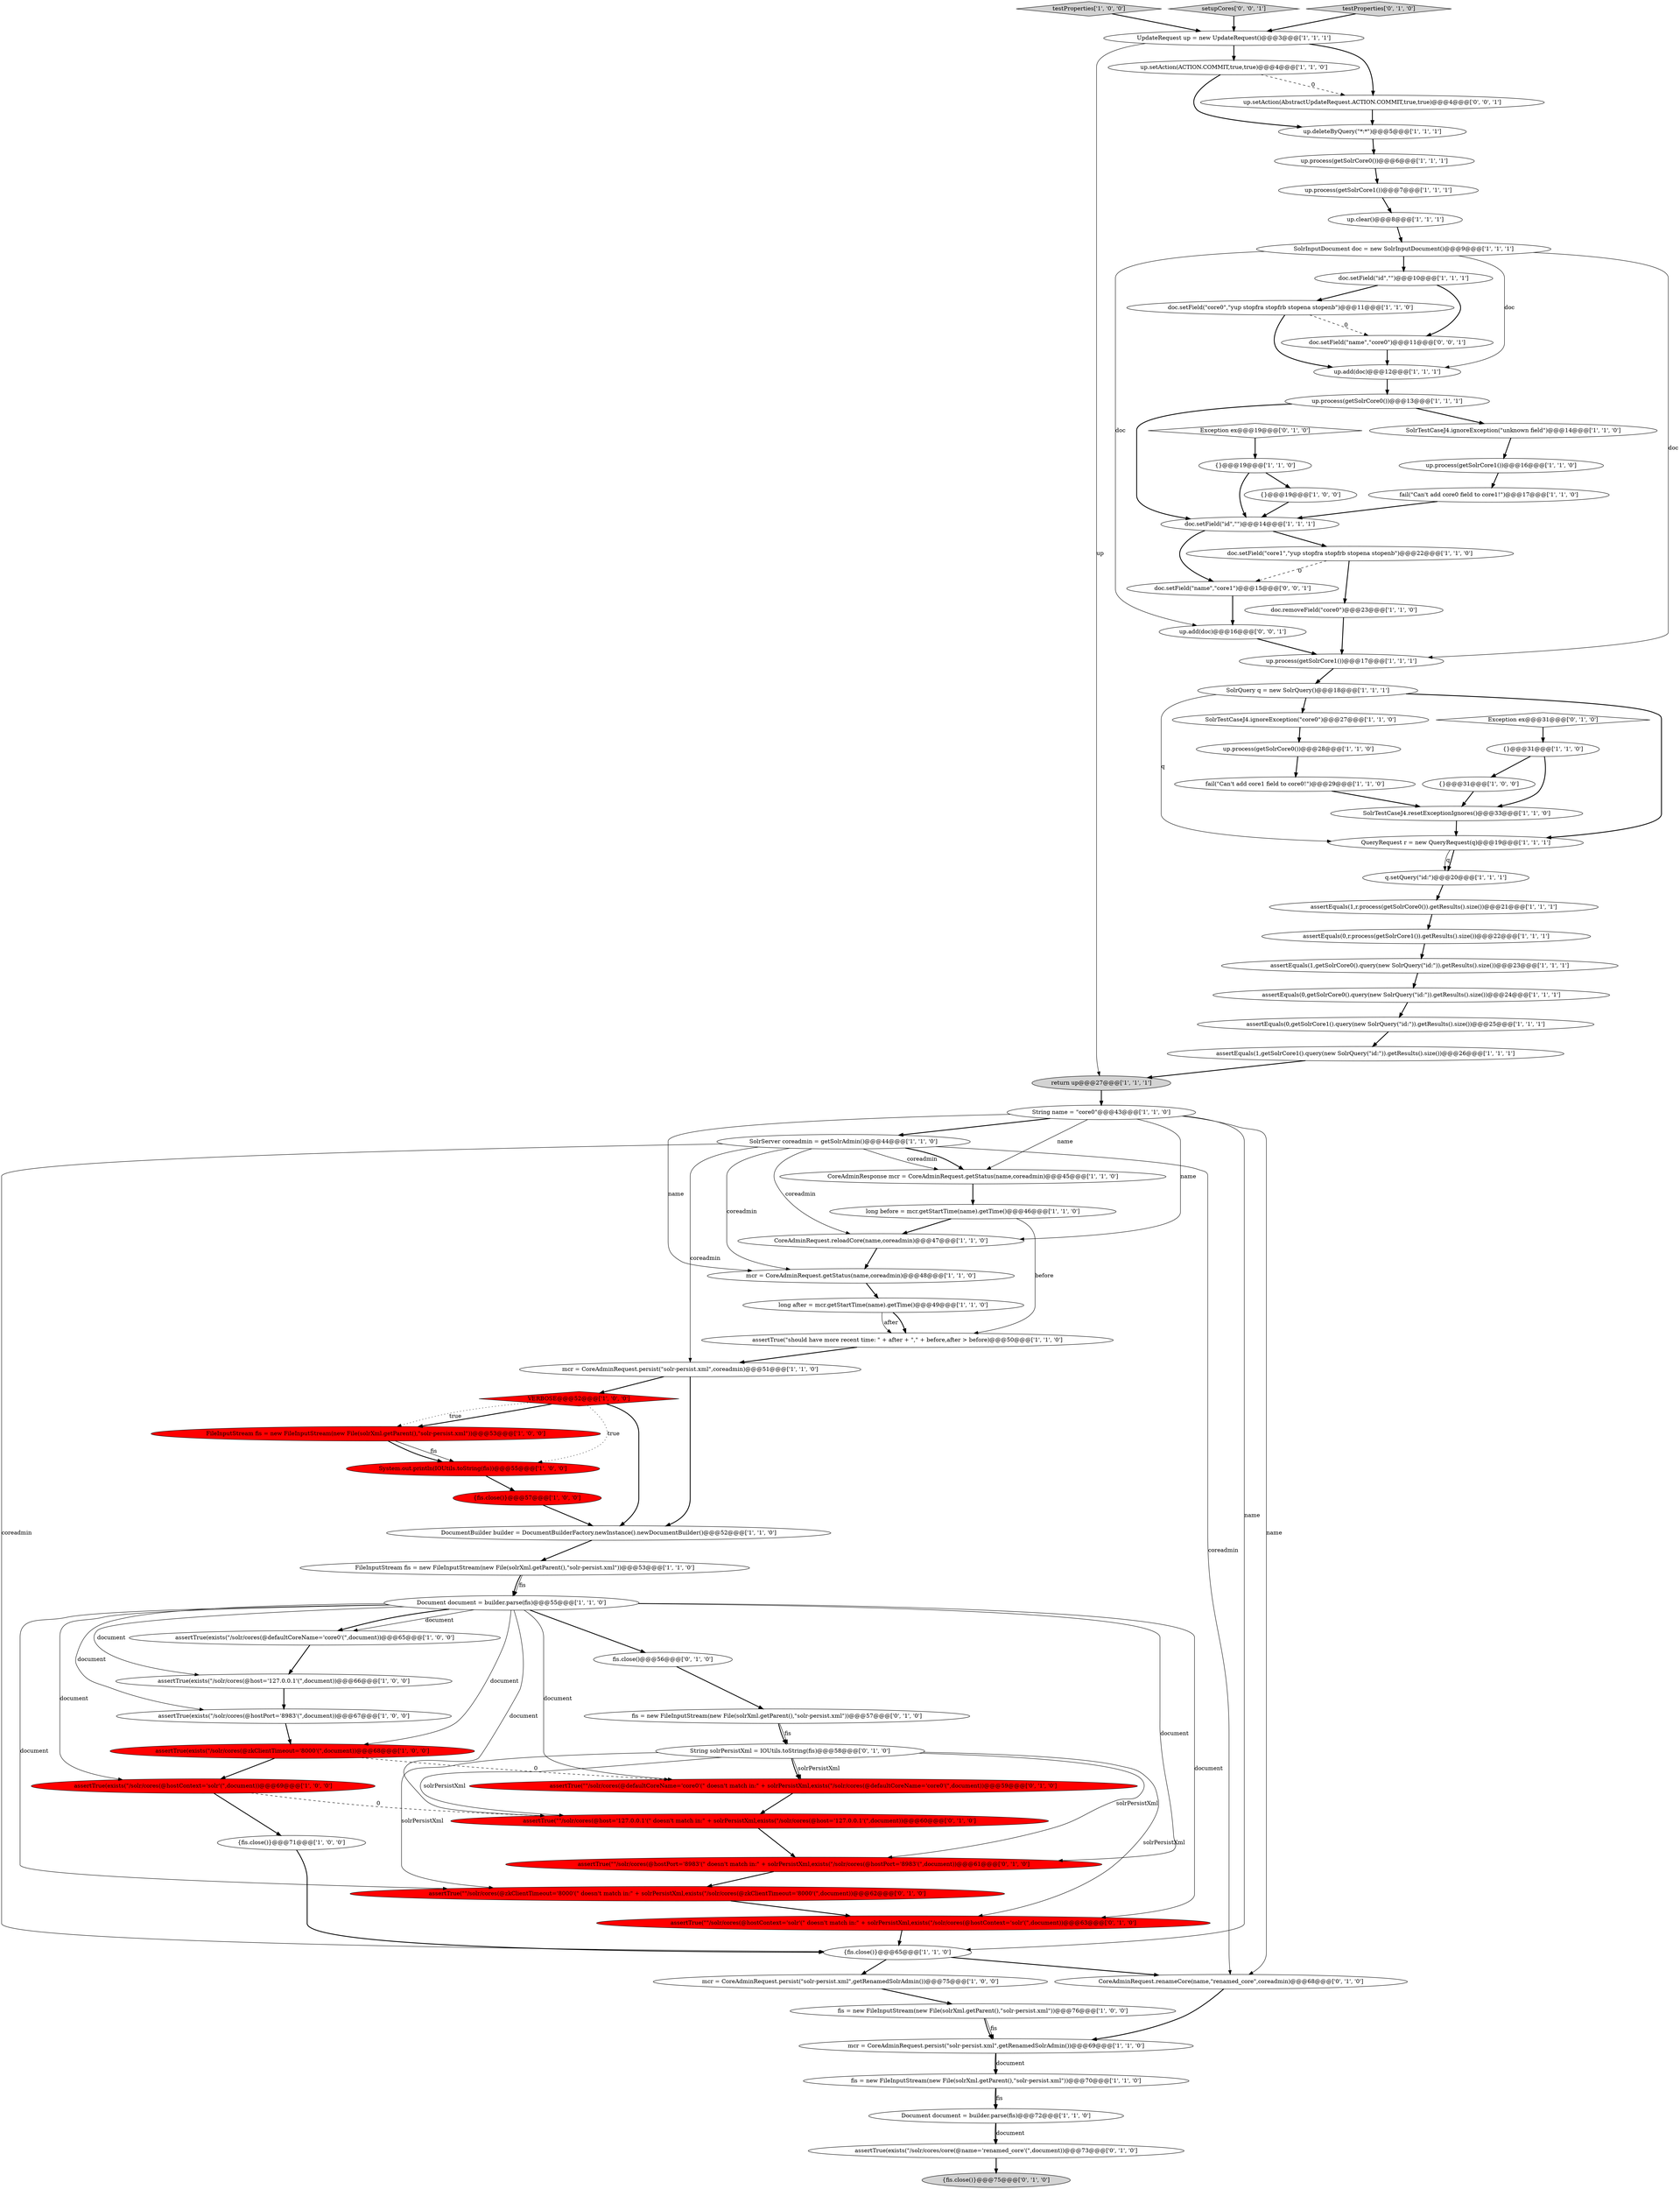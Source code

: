 digraph {
65 [style = filled, label = "Exception ex@@@19@@@['0', '1', '0']", fillcolor = white, shape = diamond image = "AAA0AAABBB2BBB"];
69 [style = filled, label = "String solrPersistXml = IOUtils.toString(fis)@@@58@@@['0', '1', '0']", fillcolor = white, shape = ellipse image = "AAA0AAABBB2BBB"];
14 [style = filled, label = "fis = new FileInputStream(new File(solrXml.getParent(),\"solr-persist.xml\"))@@@76@@@['1', '0', '0']", fillcolor = white, shape = ellipse image = "AAA0AAABBB1BBB"];
74 [style = filled, label = "assertTrue(\"\"/solr/cores(@hostContext='solr'(\" doesn't match in:\" + solrPersistXml,exists(\"/solr/cores(@hostContext='solr'(\",document))@@@63@@@['0', '1', '0']", fillcolor = red, shape = ellipse image = "AAA1AAABBB2BBB"];
76 [style = filled, label = "assertTrue(exists(\"/solr/cores/core(@name='renamed_core'(\",document))@@@73@@@['0', '1', '0']", fillcolor = white, shape = ellipse image = "AAA0AAABBB2BBB"];
82 [style = filled, label = "up.setAction(AbstractUpdateRequest.ACTION.COMMIT,true,true)@@@4@@@['0', '0', '1']", fillcolor = white, shape = ellipse image = "AAA0AAABBB3BBB"];
77 [style = filled, label = "assertTrue(\"\"/solr/cores(@zkClientTimeout='8000'(\" doesn't match in:\" + solrPersistXml,exists(\"/solr/cores(@zkClientTimeout='8000'(\",document))@@@62@@@['0', '1', '0']", fillcolor = red, shape = ellipse image = "AAA1AAABBB2BBB"];
80 [style = filled, label = "up.add(doc)@@@16@@@['0', '0', '1']", fillcolor = white, shape = ellipse image = "AAA0AAABBB3BBB"];
50 [style = filled, label = "up.process(getSolrCore0())@@@6@@@['1', '1', '1']", fillcolor = white, shape = ellipse image = "AAA0AAABBB1BBB"];
9 [style = filled, label = "doc.setField(\"id\",\"\")@@@10@@@['1', '1', '1']", fillcolor = white, shape = ellipse image = "AAA0AAABBB1BBB"];
48 [style = filled, label = "assertTrue(exists(\"/solr/cores(@host='127.0.0.1'(\",document))@@@66@@@['1', '0', '0']", fillcolor = white, shape = ellipse image = "AAA0AAABBB1BBB"];
75 [style = filled, label = "assertTrue(\"\"/solr/cores(@host='127.0.0.1'(\" doesn't match in:\" + solrPersistXml,exists(\"/solr/cores(@host='127.0.0.1'(\",document))@@@60@@@['0', '1', '0']", fillcolor = red, shape = ellipse image = "AAA1AAABBB2BBB"];
79 [style = filled, label = "doc.setField(\"name\",\"core1\")@@@15@@@['0', '0', '1']", fillcolor = white, shape = ellipse image = "AAA0AAABBB3BBB"];
64 [style = filled, label = "up.process(getSolrCore1())@@@7@@@['1', '1', '1']", fillcolor = white, shape = ellipse image = "AAA0AAABBB1BBB"];
20 [style = filled, label = "SolrTestCaseJ4.resetExceptionIgnores()@@@33@@@['1', '1', '0']", fillcolor = white, shape = ellipse image = "AAA0AAABBB1BBB"];
43 [style = filled, label = "mcr = CoreAdminRequest.getStatus(name,coreadmin)@@@48@@@['1', '1', '0']", fillcolor = white, shape = ellipse image = "AAA0AAABBB1BBB"];
25 [style = filled, label = "assertTrue(\"should have more recent time: \" + after + \",\" + before,after > before)@@@50@@@['1', '1', '0']", fillcolor = white, shape = ellipse image = "AAA0AAABBB1BBB"];
55 [style = filled, label = "assertEquals(0,getSolrCore1().query(new SolrQuery(\"id:\")).getResults().size())@@@25@@@['1', '1', '1']", fillcolor = white, shape = ellipse image = "AAA0AAABBB1BBB"];
13 [style = filled, label = "mcr = CoreAdminRequest.persist(\"solr-persist.xml\",getRenamedSolrAdmin())@@@69@@@['1', '1', '0']", fillcolor = white, shape = ellipse image = "AAA0AAABBB1BBB"];
58 [style = filled, label = "assertTrue(exists(\"/solr/cores(@zkClientTimeout='8000'(\",document))@@@68@@@['1', '0', '0']", fillcolor = red, shape = ellipse image = "AAA1AAABBB1BBB"];
60 [style = filled, label = "fis = new FileInputStream(new File(solrXml.getParent(),\"solr-persist.xml\"))@@@70@@@['1', '1', '0']", fillcolor = white, shape = ellipse image = "AAA0AAABBB1BBB"];
81 [style = filled, label = "doc.setField(\"name\",\"core0\")@@@11@@@['0', '0', '1']", fillcolor = white, shape = ellipse image = "AAA0AAABBB3BBB"];
24 [style = filled, label = "Document document = builder.parse(fis)@@@72@@@['1', '1', '0']", fillcolor = white, shape = ellipse image = "AAA0AAABBB1BBB"];
18 [style = filled, label = "return up@@@27@@@['1', '1', '1']", fillcolor = lightgray, shape = ellipse image = "AAA0AAABBB1BBB"];
5 [style = filled, label = "mcr = CoreAdminRequest.persist(\"solr-persist.xml\",getRenamedSolrAdmin())@@@75@@@['1', '0', '0']", fillcolor = white, shape = ellipse image = "AAA0AAABBB1BBB"];
6 [style = filled, label = "VERBOSE@@@52@@@['1', '0', '0']", fillcolor = red, shape = diamond image = "AAA1AAABBB1BBB"];
21 [style = filled, label = "up.setAction(ACTION.COMMIT,true,true)@@@4@@@['1', '1', '0']", fillcolor = white, shape = ellipse image = "AAA0AAABBB1BBB"];
3 [style = filled, label = "{fis.close()}@@@57@@@['1', '0', '0']", fillcolor = red, shape = ellipse image = "AAA1AAABBB1BBB"];
41 [style = filled, label = "mcr = CoreAdminRequest.persist(\"solr-persist.xml\",coreadmin)@@@51@@@['1', '1', '0']", fillcolor = white, shape = ellipse image = "AAA0AAABBB1BBB"];
56 [style = filled, label = "Document document = builder.parse(fis)@@@55@@@['1', '1', '0']", fillcolor = white, shape = ellipse image = "AAA0AAABBB1BBB"];
62 [style = filled, label = "up.deleteByQuery(\"*:*\")@@@5@@@['1', '1', '1']", fillcolor = white, shape = ellipse image = "AAA0AAABBB1BBB"];
30 [style = filled, label = "assertTrue(exists(\"/solr/cores(@defaultCoreName='core0'(\",document))@@@65@@@['1', '0', '0']", fillcolor = white, shape = ellipse image = "AAA0AAABBB1BBB"];
47 [style = filled, label = "doc.setField(\"core1\",\"yup stopfra stopfrb stopena stopenb\")@@@22@@@['1', '1', '0']", fillcolor = white, shape = ellipse image = "AAA0AAABBB1BBB"];
34 [style = filled, label = "CoreAdminResponse mcr = CoreAdminRequest.getStatus(name,coreadmin)@@@45@@@['1', '1', '0']", fillcolor = white, shape = ellipse image = "AAA0AAABBB1BBB"];
53 [style = filled, label = "SolrTestCaseJ4.ignoreException(\"unknown field\")@@@14@@@['1', '1', '0']", fillcolor = white, shape = ellipse image = "AAA0AAABBB1BBB"];
27 [style = filled, label = "DocumentBuilder builder = DocumentBuilderFactory.newInstance().newDocumentBuilder()@@@52@@@['1', '1', '0']", fillcolor = white, shape = ellipse image = "AAA0AAABBB1BBB"];
15 [style = filled, label = "assertEquals(0,r.process(getSolrCore1()).getResults().size())@@@22@@@['1', '1', '1']", fillcolor = white, shape = ellipse image = "AAA0AAABBB1BBB"];
72 [style = filled, label = "fis.close()@@@56@@@['0', '1', '0']", fillcolor = white, shape = ellipse image = "AAA0AAABBB2BBB"];
12 [style = filled, label = "up.add(doc)@@@12@@@['1', '1', '1']", fillcolor = white, shape = ellipse image = "AAA0AAABBB1BBB"];
31 [style = filled, label = "{}@@@31@@@['1', '1', '0']", fillcolor = white, shape = ellipse image = "AAA0AAABBB1BBB"];
29 [style = filled, label = "assertEquals(1,r.process(getSolrCore0()).getResults().size())@@@21@@@['1', '1', '1']", fillcolor = white, shape = ellipse image = "AAA0AAABBB1BBB"];
78 [style = filled, label = "CoreAdminRequest.renameCore(name,\"renamed_core\",coreadmin)@@@68@@@['0', '1', '0']", fillcolor = white, shape = ellipse image = "AAA0AAABBB2BBB"];
33 [style = filled, label = "assertEquals(1,getSolrCore0().query(new SolrQuery(\"id:\")).getResults().size())@@@23@@@['1', '1', '1']", fillcolor = white, shape = ellipse image = "AAA0AAABBB1BBB"];
61 [style = filled, label = "up.process(getSolrCore0())@@@13@@@['1', '1', '1']", fillcolor = white, shape = ellipse image = "AAA0AAABBB1BBB"];
71 [style = filled, label = "{fis.close()}@@@75@@@['0', '1', '0']", fillcolor = lightgray, shape = ellipse image = "AAA0AAABBB2BBB"];
2 [style = filled, label = "CoreAdminRequest.reloadCore(name,coreadmin)@@@47@@@['1', '1', '0']", fillcolor = white, shape = ellipse image = "AAA0AAABBB1BBB"];
45 [style = filled, label = "SolrServer coreadmin = getSolrAdmin()@@@44@@@['1', '1', '0']", fillcolor = white, shape = ellipse image = "AAA0AAABBB1BBB"];
26 [style = filled, label = "System.out.println(IOUtils.toString(fis))@@@55@@@['1', '0', '0']", fillcolor = red, shape = ellipse image = "AAA1AAABBB1BBB"];
32 [style = filled, label = "{fis.close()}@@@71@@@['1', '0', '0']", fillcolor = white, shape = ellipse image = "AAA0AAABBB1BBB"];
22 [style = filled, label = "FileInputStream fis = new FileInputStream(new File(solrXml.getParent(),\"solr-persist.xml\"))@@@53@@@['1', '1', '0']", fillcolor = white, shape = ellipse image = "AAA0AAABBB1BBB"];
28 [style = filled, label = "doc.setField(\"core0\",\"yup stopfra stopfrb stopena stopenb\")@@@11@@@['1', '1', '0']", fillcolor = white, shape = ellipse image = "AAA0AAABBB1BBB"];
54 [style = filled, label = "up.process(getSolrCore1())@@@17@@@['1', '1', '1']", fillcolor = white, shape = ellipse image = "AAA0AAABBB1BBB"];
70 [style = filled, label = "assertTrue(\"\"/solr/cores(@hostPort='8983'(\" doesn't match in:\" + solrPersistXml,exists(\"/solr/cores(@hostPort='8983'(\",document))@@@61@@@['0', '1', '0']", fillcolor = red, shape = ellipse image = "AAA1AAABBB2BBB"];
16 [style = filled, label = "up.clear()@@@8@@@['1', '1', '1']", fillcolor = white, shape = ellipse image = "AAA0AAABBB1BBB"];
19 [style = filled, label = "SolrQuery q = new SolrQuery()@@@18@@@['1', '1', '1']", fillcolor = white, shape = ellipse image = "AAA0AAABBB1BBB"];
1 [style = filled, label = "{}@@@19@@@['1', '0', '0']", fillcolor = white, shape = ellipse image = "AAA0AAABBB1BBB"];
40 [style = filled, label = "long after = mcr.getStartTime(name).getTime()@@@49@@@['1', '1', '0']", fillcolor = white, shape = ellipse image = "AAA0AAABBB1BBB"];
11 [style = filled, label = "{}@@@31@@@['1', '0', '0']", fillcolor = white, shape = ellipse image = "AAA0AAABBB1BBB"];
42 [style = filled, label = "SolrInputDocument doc = new SolrInputDocument()@@@9@@@['1', '1', '1']", fillcolor = white, shape = ellipse image = "AAA0AAABBB1BBB"];
46 [style = filled, label = "assertTrue(exists(\"/solr/cores(@hostContext='solr'(\",document))@@@69@@@['1', '0', '0']", fillcolor = red, shape = ellipse image = "AAA1AAABBB1BBB"];
0 [style = filled, label = "long before = mcr.getStartTime(name).getTime()@@@46@@@['1', '1', '0']", fillcolor = white, shape = ellipse image = "AAA0AAABBB1BBB"];
38 [style = filled, label = "{}@@@19@@@['1', '1', '0']", fillcolor = white, shape = ellipse image = "AAA0AAABBB1BBB"];
35 [style = filled, label = "testProperties['1', '0', '0']", fillcolor = lightgray, shape = diamond image = "AAA0AAABBB1BBB"];
68 [style = filled, label = "assertTrue(\"\"/solr/cores(@defaultCoreName='core0'(\" doesn't match in:\" + solrPersistXml,exists(\"/solr/cores(@defaultCoreName='core0'(\",document))@@@59@@@['0', '1', '0']", fillcolor = red, shape = ellipse image = "AAA1AAABBB2BBB"];
4 [style = filled, label = "assertTrue(exists(\"/solr/cores(@hostPort='8983'(\",document))@@@67@@@['1', '0', '0']", fillcolor = white, shape = ellipse image = "AAA0AAABBB1BBB"];
37 [style = filled, label = "assertEquals(1,getSolrCore1().query(new SolrQuery(\"id:\")).getResults().size())@@@26@@@['1', '1', '1']", fillcolor = white, shape = ellipse image = "AAA0AAABBB1BBB"];
57 [style = filled, label = "doc.setField(\"id\",\"\")@@@14@@@['1', '1', '1']", fillcolor = white, shape = ellipse image = "AAA0AAABBB1BBB"];
59 [style = filled, label = "up.process(getSolrCore0())@@@28@@@['1', '1', '0']", fillcolor = white, shape = ellipse image = "AAA0AAABBB1BBB"];
7 [style = filled, label = "up.process(getSolrCore1())@@@16@@@['1', '1', '0']", fillcolor = white, shape = ellipse image = "AAA0AAABBB1BBB"];
52 [style = filled, label = "fail(\"Can't add core1 field to core0!\")@@@29@@@['1', '1', '0']", fillcolor = white, shape = ellipse image = "AAA0AAABBB1BBB"];
66 [style = filled, label = "fis = new FileInputStream(new File(solrXml.getParent(),\"solr-persist.xml\"))@@@57@@@['0', '1', '0']", fillcolor = white, shape = ellipse image = "AAA0AAABBB2BBB"];
63 [style = filled, label = "FileInputStream fis = new FileInputStream(new File(solrXml.getParent(),\"solr-persist.xml\"))@@@53@@@['1', '0', '0']", fillcolor = red, shape = ellipse image = "AAA1AAABBB1BBB"];
83 [style = filled, label = "setupCores['0', '0', '1']", fillcolor = lightgray, shape = diamond image = "AAA0AAABBB3BBB"];
39 [style = filled, label = "q.setQuery(\"id:\")@@@20@@@['1', '1', '1']", fillcolor = white, shape = ellipse image = "AAA0AAABBB1BBB"];
10 [style = filled, label = "doc.removeField(\"core0\")@@@23@@@['1', '1', '0']", fillcolor = white, shape = ellipse image = "AAA0AAABBB1BBB"];
8 [style = filled, label = "QueryRequest r = new QueryRequest(q)@@@19@@@['1', '1', '1']", fillcolor = white, shape = ellipse image = "AAA0AAABBB1BBB"];
36 [style = filled, label = "UpdateRequest up = new UpdateRequest()@@@3@@@['1', '1', '1']", fillcolor = white, shape = ellipse image = "AAA0AAABBB1BBB"];
51 [style = filled, label = "String name = \"core0\"@@@43@@@['1', '1', '0']", fillcolor = white, shape = ellipse image = "AAA0AAABBB1BBB"];
44 [style = filled, label = "fail(\"Can't add core0 field to core1!\")@@@17@@@['1', '1', '0']", fillcolor = white, shape = ellipse image = "AAA0AAABBB1BBB"];
67 [style = filled, label = "testProperties['0', '1', '0']", fillcolor = lightgray, shape = diamond image = "AAA0AAABBB2BBB"];
73 [style = filled, label = "Exception ex@@@31@@@['0', '1', '0']", fillcolor = white, shape = diamond image = "AAA0AAABBB2BBB"];
17 [style = filled, label = "SolrTestCaseJ4.ignoreException(\"core0\")@@@27@@@['1', '1', '0']", fillcolor = white, shape = ellipse image = "AAA0AAABBB1BBB"];
49 [style = filled, label = "{fis.close()}@@@65@@@['1', '1', '0']", fillcolor = white, shape = ellipse image = "AAA0AAABBB1BBB"];
23 [style = filled, label = "assertEquals(0,getSolrCore0().query(new SolrQuery(\"id:\")).getResults().size())@@@24@@@['1', '1', '1']", fillcolor = white, shape = ellipse image = "AAA0AAABBB1BBB"];
42->12 [style = solid, label="doc"];
29->15 [style = bold, label=""];
45->43 [style = solid, label="coreadmin"];
56->30 [style = bold, label=""];
24->76 [style = bold, label=""];
19->8 [style = solid, label="q"];
10->54 [style = bold, label=""];
48->4 [style = bold, label=""];
63->26 [style = solid, label="fis"];
42->9 [style = bold, label=""];
40->25 [style = bold, label=""];
61->57 [style = bold, label=""];
47->10 [style = bold, label=""];
64->16 [style = bold, label=""];
49->78 [style = bold, label=""];
69->68 [style = bold, label=""];
76->71 [style = bold, label=""];
56->30 [style = solid, label="document"];
56->74 [style = solid, label="document"];
54->19 [style = bold, label=""];
14->13 [style = solid, label="fis"];
60->24 [style = bold, label=""];
45->2 [style = solid, label="coreadmin"];
3->27 [style = bold, label=""];
8->39 [style = solid, label="q"];
43->40 [style = bold, label=""];
36->82 [style = bold, label=""];
56->72 [style = bold, label=""];
6->26 [style = dotted, label="true"];
16->42 [style = bold, label=""];
31->20 [style = bold, label=""];
24->76 [style = solid, label="document"];
8->39 [style = bold, label=""];
56->77 [style = solid, label="document"];
56->48 [style = solid, label="document"];
55->37 [style = bold, label=""];
39->29 [style = bold, label=""];
57->79 [style = bold, label=""];
66->69 [style = solid, label="fis"];
40->25 [style = solid, label="after"];
32->49 [style = bold, label=""];
77->74 [style = bold, label=""];
41->6 [style = bold, label=""];
42->54 [style = solid, label="doc"];
69->74 [style = solid, label="solrPersistXml"];
22->56 [style = solid, label="fis"];
56->46 [style = solid, label="document"];
27->22 [style = bold, label=""];
51->34 [style = solid, label="name"];
21->82 [style = dashed, label="0"];
31->11 [style = bold, label=""];
78->13 [style = bold, label=""];
34->0 [style = bold, label=""];
38->57 [style = bold, label=""];
66->69 [style = bold, label=""];
33->23 [style = bold, label=""];
13->60 [style = bold, label=""];
69->75 [style = solid, label="solrPersistXml"];
20->8 [style = bold, label=""];
65->38 [style = bold, label=""];
82->62 [style = bold, label=""];
74->49 [style = bold, label=""];
58->46 [style = bold, label=""];
18->51 [style = bold, label=""];
45->41 [style = solid, label="coreadmin"];
49->5 [style = bold, label=""];
69->77 [style = solid, label="solrPersistXml"];
7->44 [style = bold, label=""];
2->43 [style = bold, label=""];
56->58 [style = solid, label="document"];
15->33 [style = bold, label=""];
44->57 [style = bold, label=""];
45->49 [style = solid, label="coreadmin"];
60->24 [style = solid, label="fis"];
41->27 [style = bold, label=""];
25->41 [style = bold, label=""];
63->26 [style = bold, label=""];
26->3 [style = bold, label=""];
79->80 [style = bold, label=""];
69->68 [style = solid, label="solrPersistXml"];
83->36 [style = bold, label=""];
21->62 [style = bold, label=""];
19->17 [style = bold, label=""];
28->12 [style = bold, label=""];
38->1 [style = bold, label=""];
69->70 [style = solid, label="solrPersistXml"];
45->78 [style = solid, label="coreadmin"];
9->28 [style = bold, label=""];
6->27 [style = bold, label=""];
56->4 [style = solid, label="document"];
28->81 [style = dashed, label="0"];
4->58 [style = bold, label=""];
1->57 [style = bold, label=""];
58->68 [style = dashed, label="0"];
51->45 [style = bold, label=""];
36->18 [style = solid, label="up"];
51->43 [style = solid, label="name"];
51->78 [style = solid, label="name"];
50->64 [style = bold, label=""];
14->13 [style = bold, label=""];
6->63 [style = bold, label=""];
6->63 [style = dotted, label="true"];
57->47 [style = bold, label=""];
46->32 [style = bold, label=""];
75->70 [style = bold, label=""];
11->20 [style = bold, label=""];
22->56 [style = bold, label=""];
51->49 [style = solid, label="name"];
56->70 [style = solid, label="document"];
0->2 [style = bold, label=""];
59->52 [style = bold, label=""];
70->77 [style = bold, label=""];
5->14 [style = bold, label=""];
19->8 [style = bold, label=""];
52->20 [style = bold, label=""];
46->75 [style = dashed, label="0"];
12->61 [style = bold, label=""];
36->21 [style = bold, label=""];
0->25 [style = solid, label="before"];
61->53 [style = bold, label=""];
56->75 [style = solid, label="document"];
53->7 [style = bold, label=""];
80->54 [style = bold, label=""];
47->79 [style = dashed, label="0"];
9->81 [style = bold, label=""];
68->75 [style = bold, label=""];
13->60 [style = solid, label="document"];
37->18 [style = bold, label=""];
56->68 [style = solid, label="document"];
62->50 [style = bold, label=""];
72->66 [style = bold, label=""];
67->36 [style = bold, label=""];
73->31 [style = bold, label=""];
17->59 [style = bold, label=""];
45->34 [style = solid, label="coreadmin"];
30->48 [style = bold, label=""];
35->36 [style = bold, label=""];
81->12 [style = bold, label=""];
51->2 [style = solid, label="name"];
45->34 [style = bold, label=""];
42->80 [style = solid, label="doc"];
23->55 [style = bold, label=""];
}

